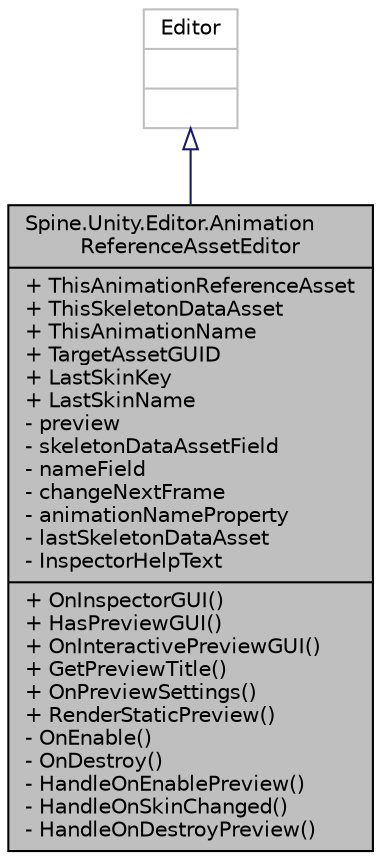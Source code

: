 digraph "Spine.Unity.Editor.AnimationReferenceAssetEditor"
{
 // LATEX_PDF_SIZE
  edge [fontname="Helvetica",fontsize="10",labelfontname="Helvetica",labelfontsize="10"];
  node [fontname="Helvetica",fontsize="10",shape=record];
  Node1 [label="{Spine.Unity.Editor.Animation\lReferenceAssetEditor\n|+ ThisAnimationReferenceAsset\l+ ThisSkeletonDataAsset\l+ ThisAnimationName\l+ TargetAssetGUID\l+ LastSkinKey\l+ LastSkinName\l- preview\l- skeletonDataAssetField\l- nameField\l- changeNextFrame\l- animationNameProperty\l- lastSkeletonDataAsset\l- InspectorHelpText\l|+ OnInspectorGUI()\l+ HasPreviewGUI()\l+ OnInteractivePreviewGUI()\l+ GetPreviewTitle()\l+ OnPreviewSettings()\l+ RenderStaticPreview()\l- OnEnable()\l- OnDestroy()\l- HandleOnEnablePreview()\l- HandleOnSkinChanged()\l- HandleOnDestroyPreview()\l}",height=0.2,width=0.4,color="black", fillcolor="grey75", style="filled", fontcolor="black",tooltip=" "];
  Node2 -> Node1 [dir="back",color="midnightblue",fontsize="10",style="solid",arrowtail="onormal",fontname="Helvetica"];
  Node2 [label="{Editor\n||}",height=0.2,width=0.4,color="grey75", fillcolor="white", style="filled",tooltip=" "];
}

